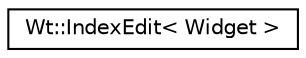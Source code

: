 digraph "Graphical Class Hierarchy"
{
 // LATEX_PDF_SIZE
  edge [fontname="Helvetica",fontsize="10",labelfontname="Helvetica",labelfontsize="10"];
  node [fontname="Helvetica",fontsize="10",shape=record];
  rankdir="LR";
  Node0 [label="Wt::IndexEdit\< Widget \>",height=0.2,width=0.4,color="black", fillcolor="white", style="filled",URL="$classWt_1_1IndexEdit.html",tooltip=" "];
}
